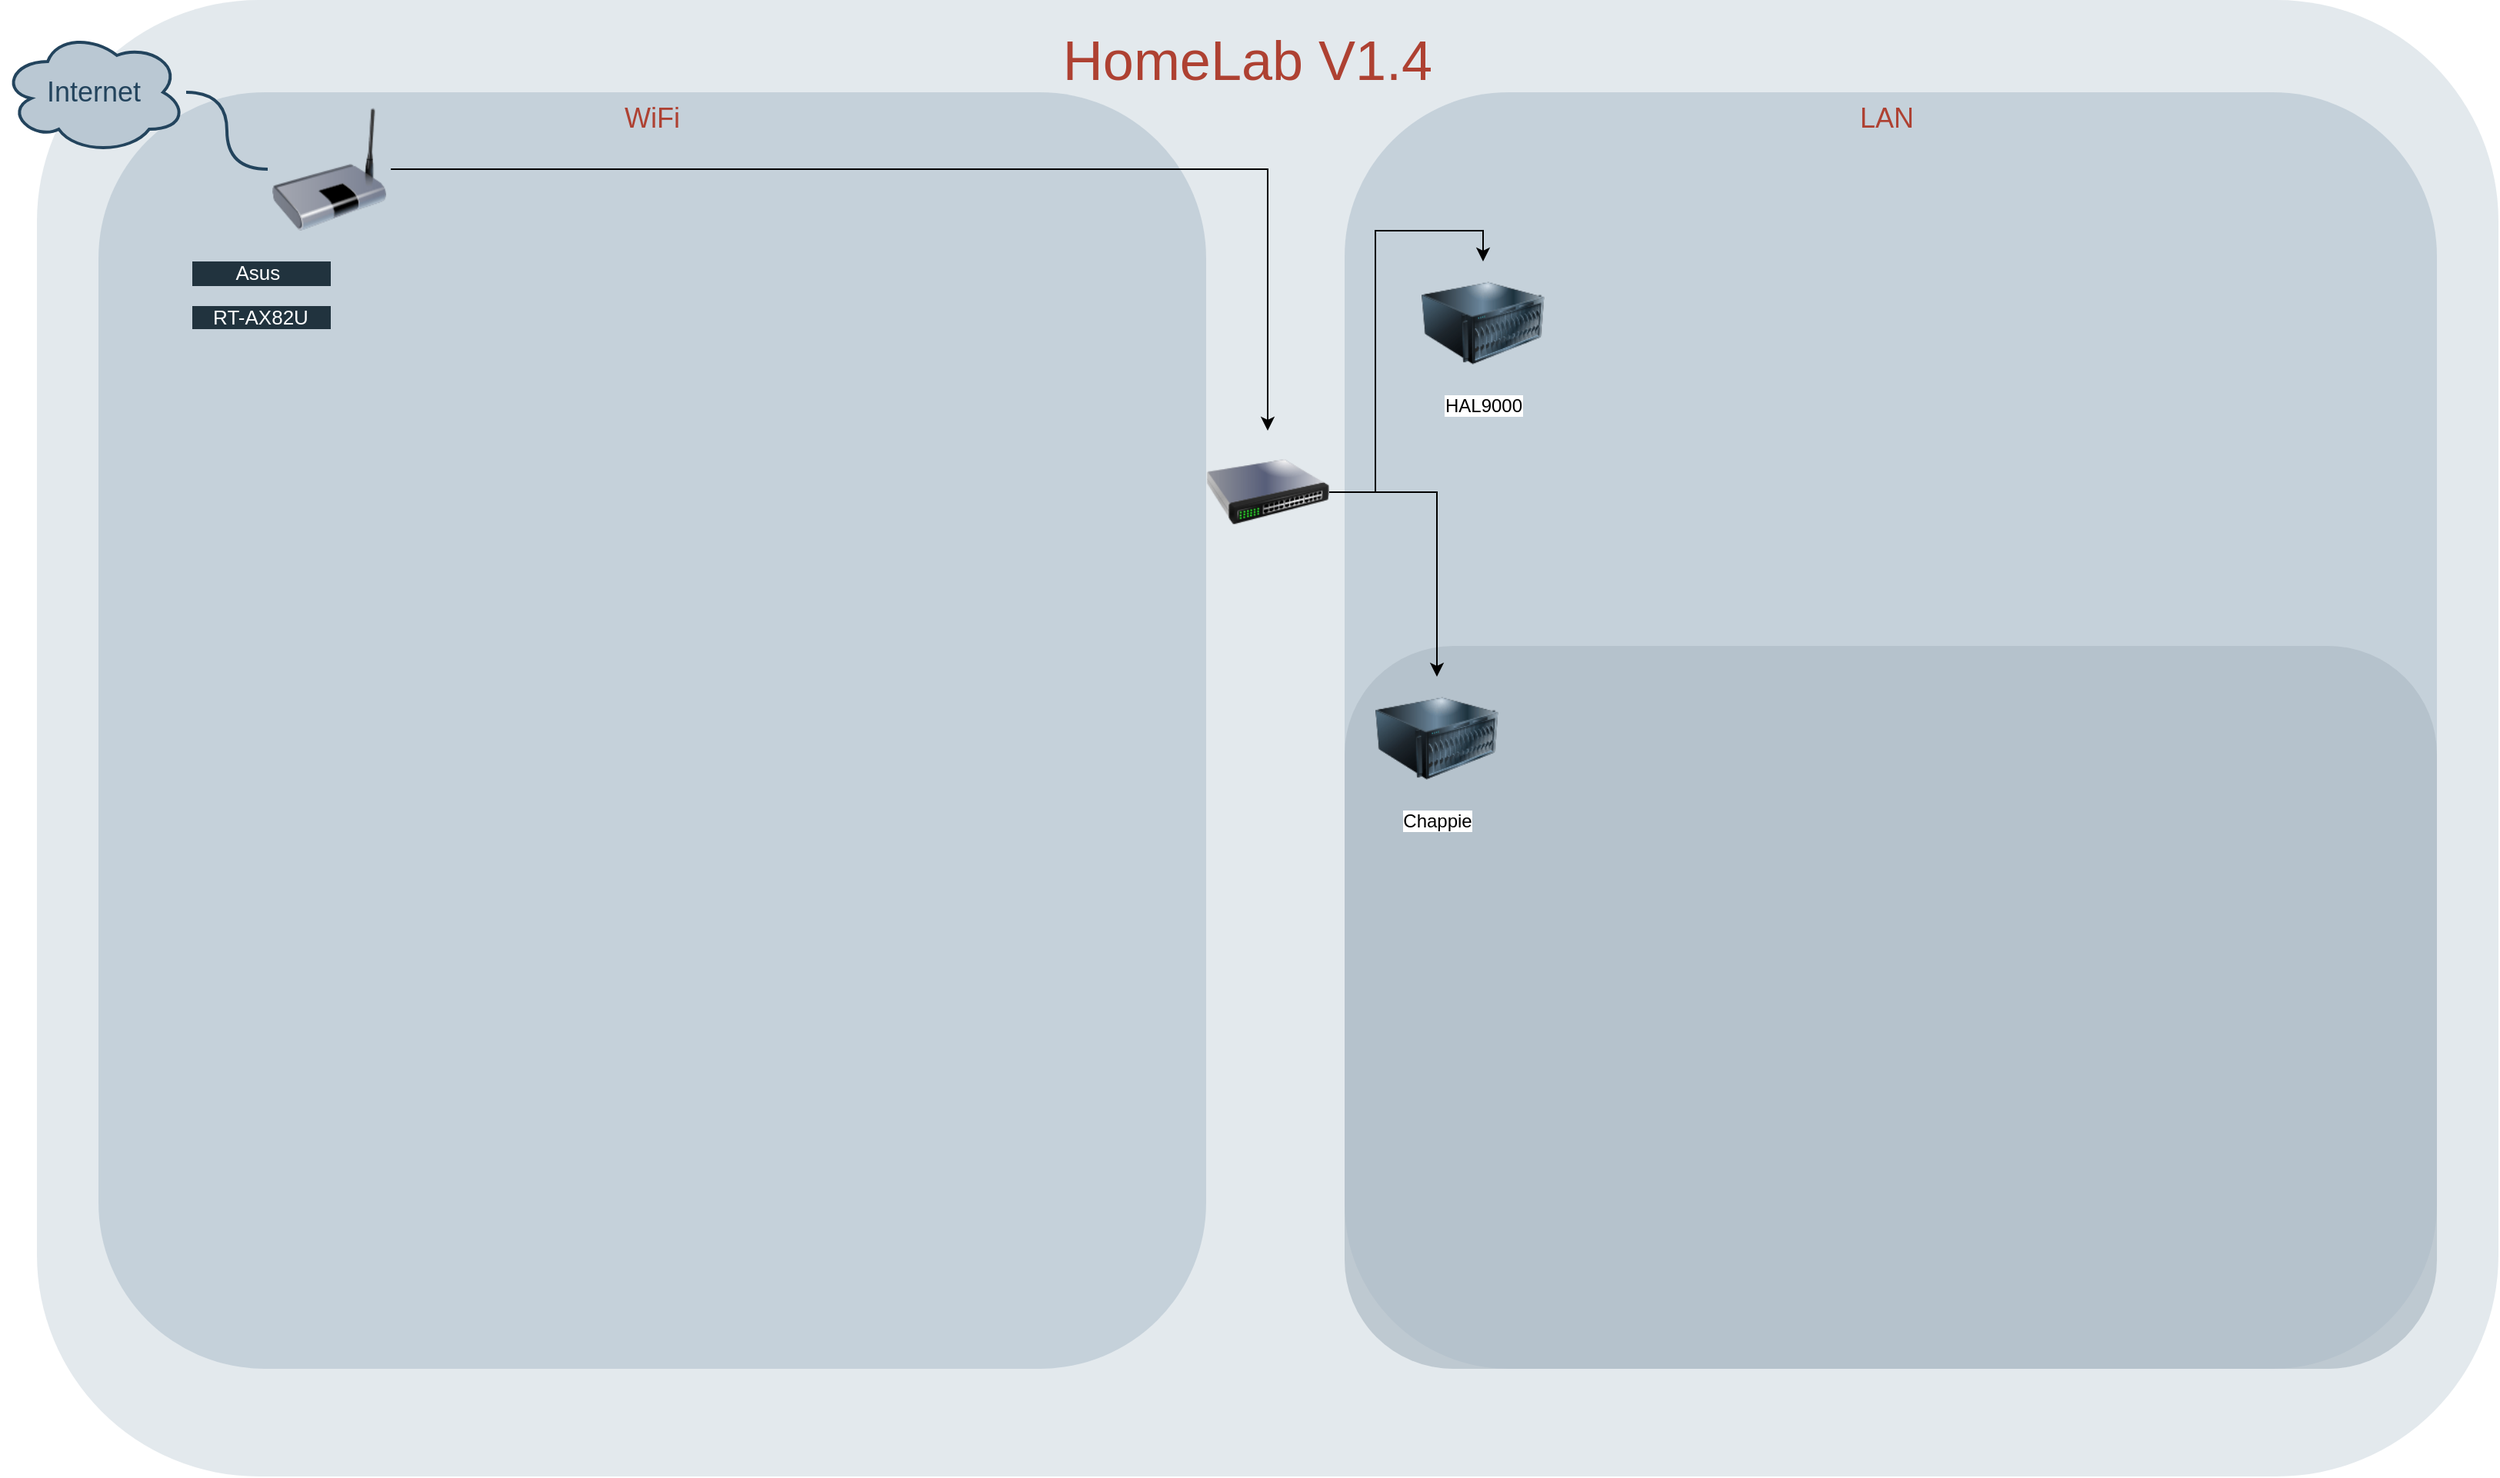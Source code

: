 <mxfile version="23.1.1" type="github">
  <diagram id="a45cf8ec-cd66-6f27-3ac3-be6e809c9e4a" name="Page-1">
    <mxGraphModel dx="2074" dy="1098" grid="1" gridSize="10" guides="1" tooltips="1" connect="1" arrows="1" fold="1" page="1" pageScale="1" pageWidth="827" pageHeight="1169" background="none" math="0" shadow="0">
      <root>
        <mxCell id="0" />
        <mxCell id="1" parent="0" />
        <mxCell id="3" value="" style="rounded=1;whiteSpace=wrap;html=1;shadow=0;strokeColor=none;fillColor=#BAC8D3;gradientColor=none;fontSize=18;fontColor=#F08705;opacity=40;fontStyle=0;strokeWidth=3;" parent="1" vertex="1">
          <mxGeometry x="40" width="1600" height="960" as="geometry" />
        </mxCell>
        <mxCell id="vccDXUJ2TS7fj880tAXQ-174" value="&lt;span style=&quot;line-height: 17.182px&quot;&gt;LAN&amp;nbsp;&lt;/span&gt;" style="rounded=1;whiteSpace=wrap;html=1;shadow=0;strokeColor=none;fillColor=#BAC8D3;gradientColor=none;fontSize=18;fontColor=#AE4132;verticalAlign=top;fontStyle=0;opacity=70;strokeWidth=3;" vertex="1" parent="1">
          <mxGeometry x="890" y="60" width="710" height="830" as="geometry" />
        </mxCell>
        <mxCell id="vccDXUJ2TS7fj880tAXQ-183" value="" style="rounded=1;whiteSpace=wrap;html=1;shadow=0;strokeColor=none;fillColor=#AFBDC7;gradientColor=none;fontSize=18;fontColor=#AE4132;verticalAlign=top;fontStyle=0;opacity=70;strokeWidth=3;" vertex="1" parent="1">
          <mxGeometry x="890" y="420" width="710" height="470" as="geometry" />
        </mxCell>
        <mxCell id="5" value="&lt;span style=&quot;line-height: 17.182px&quot;&gt;WiFi&lt;/span&gt;" style="rounded=1;whiteSpace=wrap;html=1;shadow=0;strokeColor=none;fillColor=#BAC8D3;gradientColor=none;fontSize=18;fontColor=#AE4132;verticalAlign=top;fontStyle=0;opacity=70;strokeWidth=3;" parent="1" vertex="1">
          <mxGeometry x="80" y="60" width="720" height="830" as="geometry" />
        </mxCell>
        <mxCell id="vccDXUJ2TS7fj880tAXQ-173" style="edgeStyle=orthogonalEdgeStyle;rounded=0;orthogonalLoop=1;jettySize=auto;html=1;entryX=0.5;entryY=0;entryDx=0;entryDy=0;" edge="1" parent="1" source="23" target="vccDXUJ2TS7fj880tAXQ-172">
          <mxGeometry relative="1" as="geometry" />
        </mxCell>
        <mxCell id="23" value="&lt;div style=&quot;color: rgb(255, 255, 255); font-family: Arial, Helvetica, &amp;quot;MS UI Gothic&amp;quot;, &amp;quot;MS P Gothic&amp;quot;, &amp;quot;Microsoft Yahei UI&amp;quot;, sans-serif; font-size: 13px; background-color: rgb(33, 51, 62); margin-top: 13px; margin-left: -90px;&quot; align=&quot;center&quot;&gt;Asus&amp;nbsp;&lt;/div&gt;&lt;div style=&quot;color: rgb(255, 255, 255); font-family: Arial, Helvetica, &amp;quot;MS UI Gothic&amp;quot;, &amp;quot;MS P Gothic&amp;quot;, &amp;quot;Microsoft Yahei UI&amp;quot;, sans-serif; font-size: 13px; background-color: rgb(33, 51, 62); margin-top: 13px; margin-left: -90px;&quot; align=&quot;center&quot;&gt;RT-AX82U&lt;/div&gt;" style="image;html=1;image=img/lib/clip_art/networking/Bridge_128x128.png;shadow=0;strokeColor=#000000;fillColor=#FFFFFF;gradientColor=none;fontSize=18;fontColor=#F08705;fontStyle=0" parent="1" vertex="1">
          <mxGeometry x="190" y="70" width="80" height="80" as="geometry" />
        </mxCell>
        <mxCell id="49" value="Internet" style="ellipse;shape=cloud;whiteSpace=wrap;html=1;shadow=0;strokeColor=#23445D;fillColor=#BAC8D3;gradientColor=none;fontSize=18;fontColor=#23445D;fontStyle=0;gradientDirection=north;strokeWidth=2;" parent="1" vertex="1">
          <mxGeometry x="17" y="20" width="120" height="80" as="geometry" />
        </mxCell>
        <mxCell id="115" style="edgeStyle=orthogonalEdgeStyle;rounded=0;html=1;startArrow=none;startFill=0;endArrow=none;endFill=0;fontSize=18;fontColor=#F08705;strokeColor=#23445D;strokeWidth=2;curved=1;fontStyle=0" parent="1" source="23" target="49" edge="1">
          <mxGeometry relative="1" as="geometry" />
        </mxCell>
        <mxCell id="116" style="edgeStyle=orthogonalEdgeStyle;rounded=0;html=1;startArrow=none;startFill=0;endArrow=none;endFill=0;fontSize=18;fontColor=#F08705;strokeColor=#23445D;strokeWidth=2;curved=1;fontStyle=0" parent="1" source="84" edge="1">
          <mxGeometry relative="1" as="geometry">
            <mxPoint x="170" y="399" as="targetPoint" />
          </mxGeometry>
        </mxCell>
        <mxCell id="168" value="HomeLab V1.4" style="text;html=1;strokeColor=none;fillColor=none;align=center;verticalAlign=middle;whiteSpace=wrap;overflow=hidden;shadow=0;fontSize=36;fontColor=#AE4132;fontStyle=0" parent="1" vertex="1">
          <mxGeometry x="137" y="15" width="1380" height="45" as="geometry" />
        </mxCell>
        <mxCell id="171" style="edgeStyle=orthogonalEdgeStyle;rounded=0;jumpStyle=none;html=1;exitX=0;exitY=0.5;entryX=0;entryY=0.5;shadow=0;labelBackgroundColor=none;startArrow=none;startFill=0;endArrow=classic;endFill=1;endSize=6;jettySize=auto;orthogonalLoop=1;strokeColor=#23445D;strokeWidth=2;fillColor=#F08705;fontFamily=Helvetica;fontSize=14;fontColor=#F08705;align=left;fontStyle=0" parent="1" source="168" target="168" edge="1">
          <mxGeometry relative="1" as="geometry" />
        </mxCell>
        <mxCell id="vccDXUJ2TS7fj880tAXQ-177" style="edgeStyle=orthogonalEdgeStyle;rounded=0;orthogonalLoop=1;jettySize=auto;html=1;entryX=0.5;entryY=0;entryDx=0;entryDy=0;" edge="1" parent="1" source="vccDXUJ2TS7fj880tAXQ-172" target="vccDXUJ2TS7fj880tAXQ-176">
          <mxGeometry relative="1" as="geometry" />
        </mxCell>
        <mxCell id="vccDXUJ2TS7fj880tAXQ-178" style="edgeStyle=orthogonalEdgeStyle;rounded=0;orthogonalLoop=1;jettySize=auto;html=1;entryX=0.5;entryY=0;entryDx=0;entryDy=0;" edge="1" parent="1" source="vccDXUJ2TS7fj880tAXQ-172" target="vccDXUJ2TS7fj880tAXQ-175">
          <mxGeometry relative="1" as="geometry" />
        </mxCell>
        <mxCell id="vccDXUJ2TS7fj880tAXQ-172" value="" style="image;html=1;image=img/lib/clip_art/networking/Switch_128x128.png" vertex="1" parent="1">
          <mxGeometry x="800" y="280" width="80" height="80" as="geometry" />
        </mxCell>
        <mxCell id="vccDXUJ2TS7fj880tAXQ-175" value="Chappie" style="image;html=1;image=img/lib/clip_art/computers/Server_128x128.png" vertex="1" parent="1">
          <mxGeometry x="910" y="440" width="80" height="80" as="geometry" />
        </mxCell>
        <mxCell id="vccDXUJ2TS7fj880tAXQ-176" value="HAL9000" style="image;html=1;image=img/lib/clip_art/computers/Server_128x128.png" vertex="1" parent="1">
          <mxGeometry x="940" y="170" width="80" height="80" as="geometry" />
        </mxCell>
      </root>
    </mxGraphModel>
  </diagram>
</mxfile>

